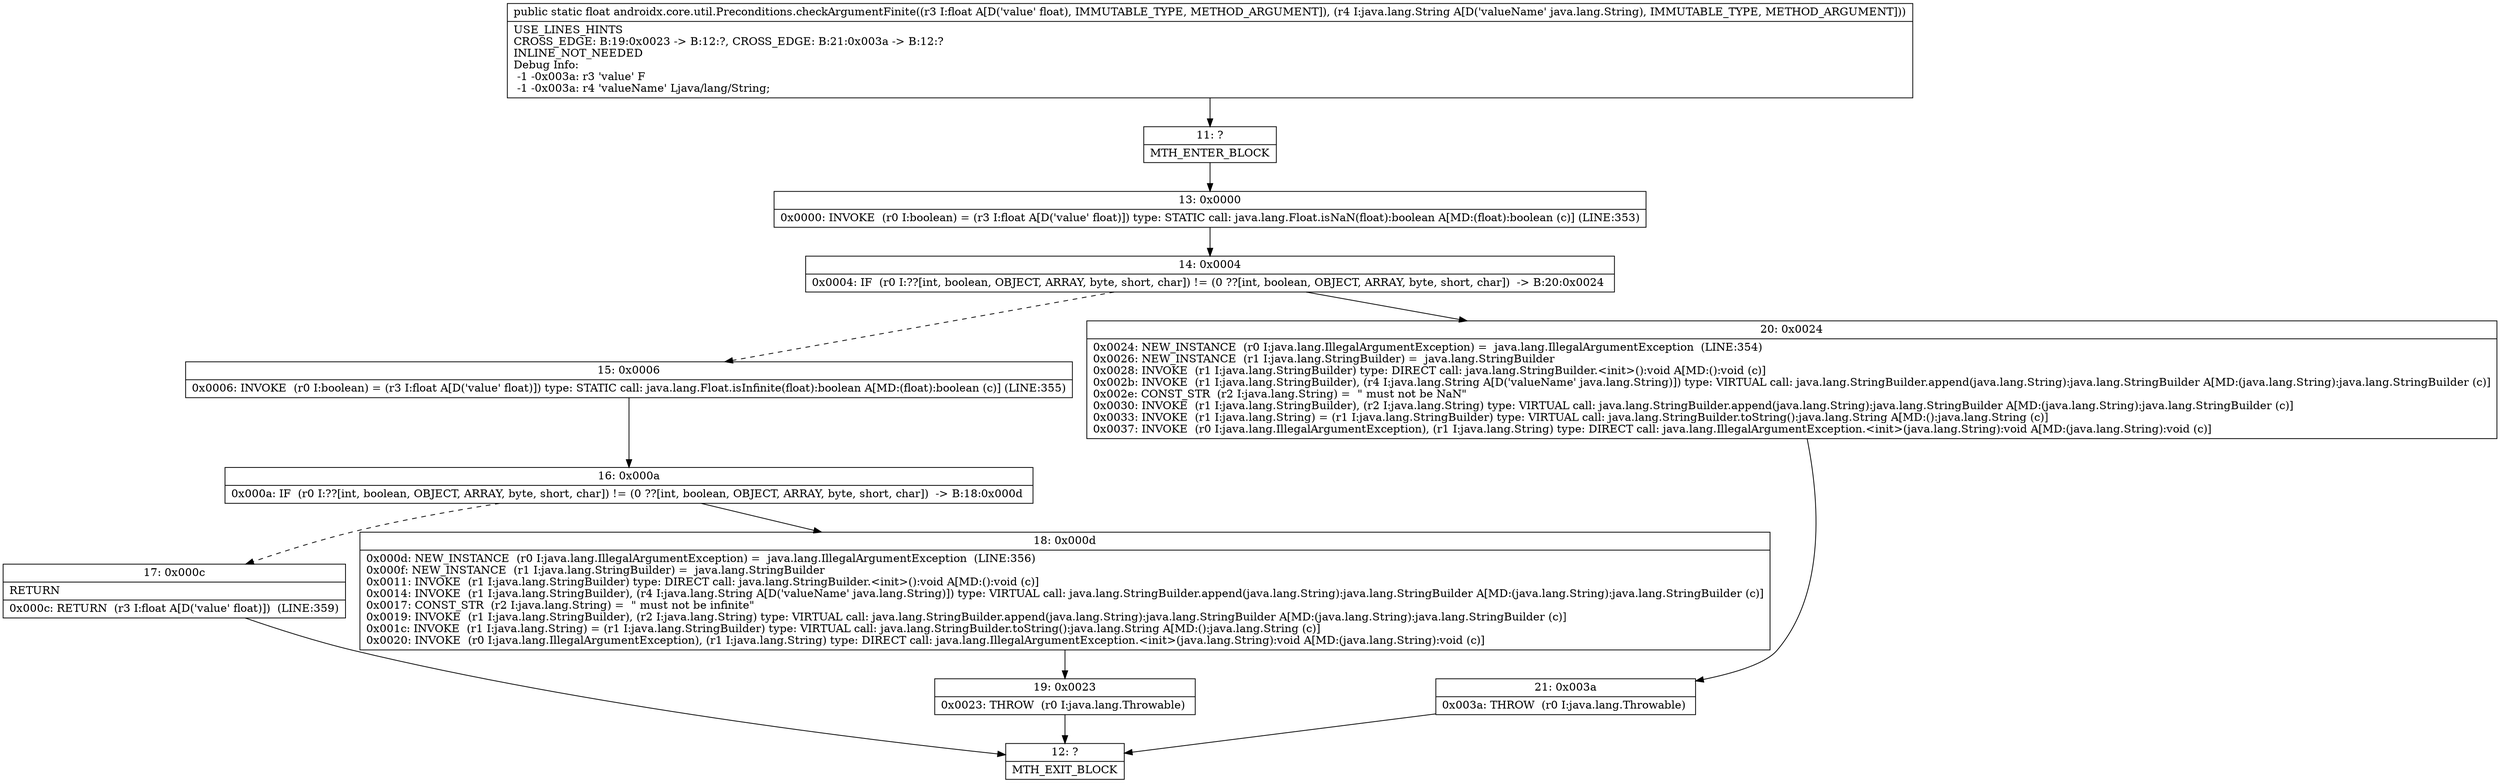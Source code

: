 digraph "CFG forandroidx.core.util.Preconditions.checkArgumentFinite(FLjava\/lang\/String;)F" {
Node_11 [shape=record,label="{11\:\ ?|MTH_ENTER_BLOCK\l}"];
Node_13 [shape=record,label="{13\:\ 0x0000|0x0000: INVOKE  (r0 I:boolean) = (r3 I:float A[D('value' float)]) type: STATIC call: java.lang.Float.isNaN(float):boolean A[MD:(float):boolean (c)] (LINE:353)\l}"];
Node_14 [shape=record,label="{14\:\ 0x0004|0x0004: IF  (r0 I:??[int, boolean, OBJECT, ARRAY, byte, short, char]) != (0 ??[int, boolean, OBJECT, ARRAY, byte, short, char])  \-\> B:20:0x0024 \l}"];
Node_15 [shape=record,label="{15\:\ 0x0006|0x0006: INVOKE  (r0 I:boolean) = (r3 I:float A[D('value' float)]) type: STATIC call: java.lang.Float.isInfinite(float):boolean A[MD:(float):boolean (c)] (LINE:355)\l}"];
Node_16 [shape=record,label="{16\:\ 0x000a|0x000a: IF  (r0 I:??[int, boolean, OBJECT, ARRAY, byte, short, char]) != (0 ??[int, boolean, OBJECT, ARRAY, byte, short, char])  \-\> B:18:0x000d \l}"];
Node_17 [shape=record,label="{17\:\ 0x000c|RETURN\l|0x000c: RETURN  (r3 I:float A[D('value' float)])  (LINE:359)\l}"];
Node_12 [shape=record,label="{12\:\ ?|MTH_EXIT_BLOCK\l}"];
Node_18 [shape=record,label="{18\:\ 0x000d|0x000d: NEW_INSTANCE  (r0 I:java.lang.IllegalArgumentException) =  java.lang.IllegalArgumentException  (LINE:356)\l0x000f: NEW_INSTANCE  (r1 I:java.lang.StringBuilder) =  java.lang.StringBuilder \l0x0011: INVOKE  (r1 I:java.lang.StringBuilder) type: DIRECT call: java.lang.StringBuilder.\<init\>():void A[MD:():void (c)]\l0x0014: INVOKE  (r1 I:java.lang.StringBuilder), (r4 I:java.lang.String A[D('valueName' java.lang.String)]) type: VIRTUAL call: java.lang.StringBuilder.append(java.lang.String):java.lang.StringBuilder A[MD:(java.lang.String):java.lang.StringBuilder (c)]\l0x0017: CONST_STR  (r2 I:java.lang.String) =  \" must not be infinite\" \l0x0019: INVOKE  (r1 I:java.lang.StringBuilder), (r2 I:java.lang.String) type: VIRTUAL call: java.lang.StringBuilder.append(java.lang.String):java.lang.StringBuilder A[MD:(java.lang.String):java.lang.StringBuilder (c)]\l0x001c: INVOKE  (r1 I:java.lang.String) = (r1 I:java.lang.StringBuilder) type: VIRTUAL call: java.lang.StringBuilder.toString():java.lang.String A[MD:():java.lang.String (c)]\l0x0020: INVOKE  (r0 I:java.lang.IllegalArgumentException), (r1 I:java.lang.String) type: DIRECT call: java.lang.IllegalArgumentException.\<init\>(java.lang.String):void A[MD:(java.lang.String):void (c)]\l}"];
Node_19 [shape=record,label="{19\:\ 0x0023|0x0023: THROW  (r0 I:java.lang.Throwable) \l}"];
Node_20 [shape=record,label="{20\:\ 0x0024|0x0024: NEW_INSTANCE  (r0 I:java.lang.IllegalArgumentException) =  java.lang.IllegalArgumentException  (LINE:354)\l0x0026: NEW_INSTANCE  (r1 I:java.lang.StringBuilder) =  java.lang.StringBuilder \l0x0028: INVOKE  (r1 I:java.lang.StringBuilder) type: DIRECT call: java.lang.StringBuilder.\<init\>():void A[MD:():void (c)]\l0x002b: INVOKE  (r1 I:java.lang.StringBuilder), (r4 I:java.lang.String A[D('valueName' java.lang.String)]) type: VIRTUAL call: java.lang.StringBuilder.append(java.lang.String):java.lang.StringBuilder A[MD:(java.lang.String):java.lang.StringBuilder (c)]\l0x002e: CONST_STR  (r2 I:java.lang.String) =  \" must not be NaN\" \l0x0030: INVOKE  (r1 I:java.lang.StringBuilder), (r2 I:java.lang.String) type: VIRTUAL call: java.lang.StringBuilder.append(java.lang.String):java.lang.StringBuilder A[MD:(java.lang.String):java.lang.StringBuilder (c)]\l0x0033: INVOKE  (r1 I:java.lang.String) = (r1 I:java.lang.StringBuilder) type: VIRTUAL call: java.lang.StringBuilder.toString():java.lang.String A[MD:():java.lang.String (c)]\l0x0037: INVOKE  (r0 I:java.lang.IllegalArgumentException), (r1 I:java.lang.String) type: DIRECT call: java.lang.IllegalArgumentException.\<init\>(java.lang.String):void A[MD:(java.lang.String):void (c)]\l}"];
Node_21 [shape=record,label="{21\:\ 0x003a|0x003a: THROW  (r0 I:java.lang.Throwable) \l}"];
MethodNode[shape=record,label="{public static float androidx.core.util.Preconditions.checkArgumentFinite((r3 I:float A[D('value' float), IMMUTABLE_TYPE, METHOD_ARGUMENT]), (r4 I:java.lang.String A[D('valueName' java.lang.String), IMMUTABLE_TYPE, METHOD_ARGUMENT]))  | USE_LINES_HINTS\lCROSS_EDGE: B:19:0x0023 \-\> B:12:?, CROSS_EDGE: B:21:0x003a \-\> B:12:?\lINLINE_NOT_NEEDED\lDebug Info:\l  \-1 \-0x003a: r3 'value' F\l  \-1 \-0x003a: r4 'valueName' Ljava\/lang\/String;\l}"];
MethodNode -> Node_11;Node_11 -> Node_13;
Node_13 -> Node_14;
Node_14 -> Node_15[style=dashed];
Node_14 -> Node_20;
Node_15 -> Node_16;
Node_16 -> Node_17[style=dashed];
Node_16 -> Node_18;
Node_17 -> Node_12;
Node_18 -> Node_19;
Node_19 -> Node_12;
Node_20 -> Node_21;
Node_21 -> Node_12;
}

